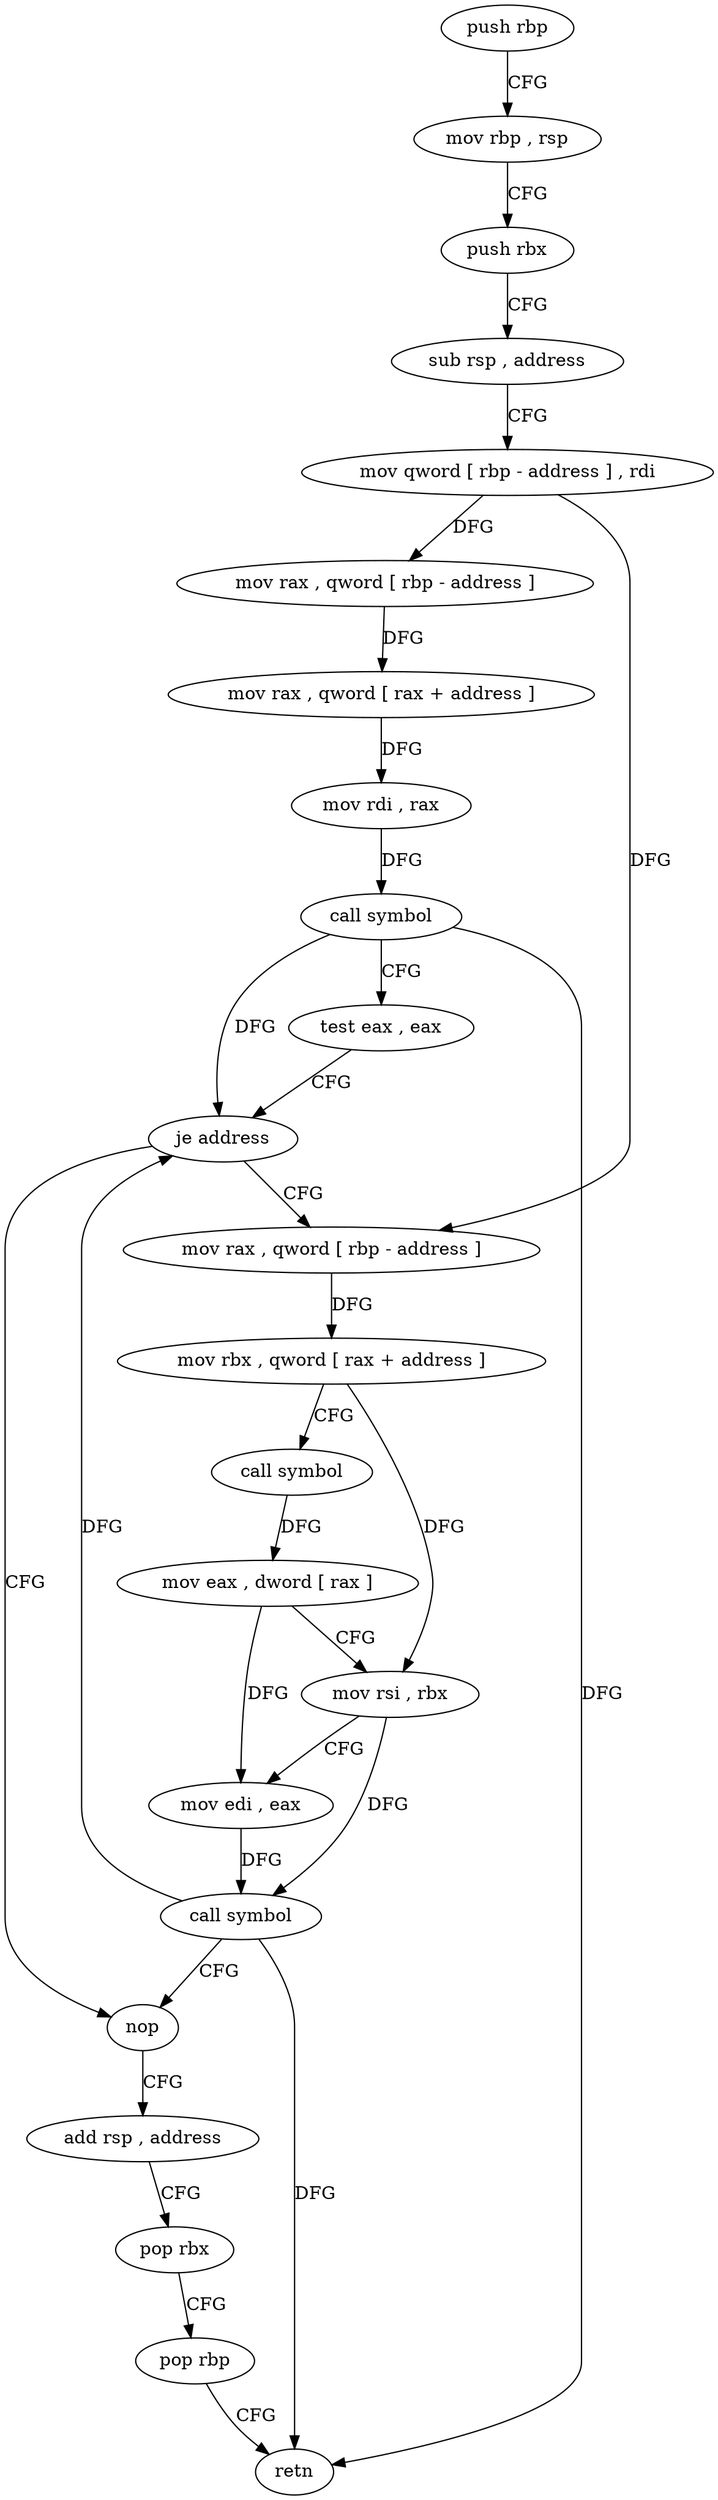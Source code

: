 digraph "func" {
"4250133" [label = "push rbp" ]
"4250134" [label = "mov rbp , rsp" ]
"4250137" [label = "push rbx" ]
"4250138" [label = "sub rsp , address" ]
"4250142" [label = "mov qword [ rbp - address ] , rdi" ]
"4250146" [label = "mov rax , qword [ rbp - address ]" ]
"4250150" [label = "mov rax , qword [ rax + address ]" ]
"4250154" [label = "mov rdi , rax" ]
"4250157" [label = "call symbol" ]
"4250162" [label = "test eax , eax" ]
"4250164" [label = "je address" ]
"4250191" [label = "nop" ]
"4250166" [label = "mov rax , qword [ rbp - address ]" ]
"4250192" [label = "add rsp , address" ]
"4250196" [label = "pop rbx" ]
"4250197" [label = "pop rbp" ]
"4250198" [label = "retn" ]
"4250170" [label = "mov rbx , qword [ rax + address ]" ]
"4250174" [label = "call symbol" ]
"4250179" [label = "mov eax , dword [ rax ]" ]
"4250181" [label = "mov rsi , rbx" ]
"4250184" [label = "mov edi , eax" ]
"4250186" [label = "call symbol" ]
"4250133" -> "4250134" [ label = "CFG" ]
"4250134" -> "4250137" [ label = "CFG" ]
"4250137" -> "4250138" [ label = "CFG" ]
"4250138" -> "4250142" [ label = "CFG" ]
"4250142" -> "4250146" [ label = "DFG" ]
"4250142" -> "4250166" [ label = "DFG" ]
"4250146" -> "4250150" [ label = "DFG" ]
"4250150" -> "4250154" [ label = "DFG" ]
"4250154" -> "4250157" [ label = "DFG" ]
"4250157" -> "4250162" [ label = "CFG" ]
"4250157" -> "4250164" [ label = "DFG" ]
"4250157" -> "4250198" [ label = "DFG" ]
"4250162" -> "4250164" [ label = "CFG" ]
"4250164" -> "4250191" [ label = "CFG" ]
"4250164" -> "4250166" [ label = "CFG" ]
"4250191" -> "4250192" [ label = "CFG" ]
"4250166" -> "4250170" [ label = "DFG" ]
"4250192" -> "4250196" [ label = "CFG" ]
"4250196" -> "4250197" [ label = "CFG" ]
"4250197" -> "4250198" [ label = "CFG" ]
"4250170" -> "4250174" [ label = "CFG" ]
"4250170" -> "4250181" [ label = "DFG" ]
"4250174" -> "4250179" [ label = "DFG" ]
"4250179" -> "4250181" [ label = "CFG" ]
"4250179" -> "4250184" [ label = "DFG" ]
"4250181" -> "4250184" [ label = "CFG" ]
"4250181" -> "4250186" [ label = "DFG" ]
"4250184" -> "4250186" [ label = "DFG" ]
"4250186" -> "4250191" [ label = "CFG" ]
"4250186" -> "4250164" [ label = "DFG" ]
"4250186" -> "4250198" [ label = "DFG" ]
}

